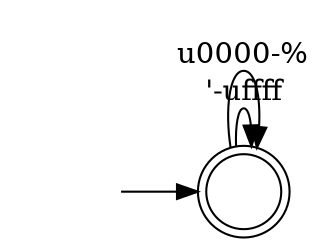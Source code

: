 digraph Automaton {
  rankdir = LR;
  0 [shape=doublecircle,label=""];
  initial [shape=plaintext,label=""];
  initial -> 0
  0 -> 0 [label="'-\uffff"]
  0 -> 0 [label="\u0000-%"]
}
